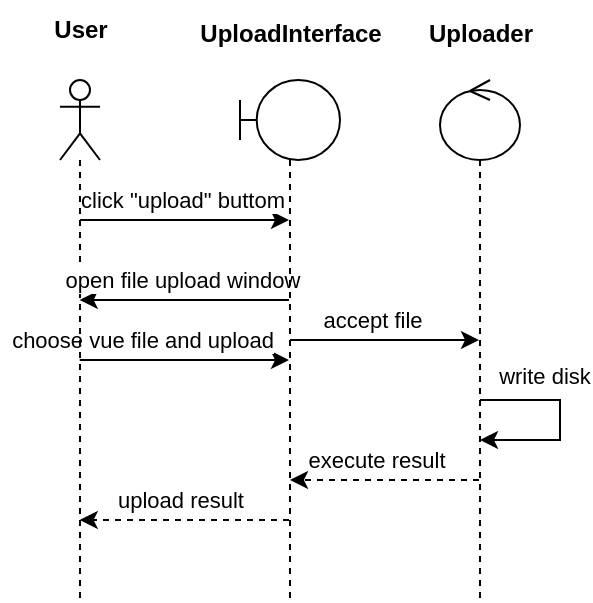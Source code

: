 <mxfile version="22.1.11" type="github">
  <diagram name="Page-1" id="9361dd3d-8414-5efd-6122-117bd74ce7a7">
    <mxGraphModel dx="1202" dy="444" grid="1" gridSize="10" guides="1" tooltips="1" connect="1" arrows="1" fold="1" page="0" pageScale="1.5" pageWidth="826" pageHeight="1169" background="none" math="0" shadow="0">
      <root>
        <mxCell id="0" />
        <mxCell id="1" parent="0" />
        <mxCell id="3TMiL__M-qgC8OwHEb_4-90" style="edgeStyle=orthogonalEdgeStyle;rounded=0;orthogonalLoop=1;jettySize=auto;html=1;curved=0;" edge="1" parent="1" source="3TMiL__M-qgC8OwHEb_4-94" target="3TMiL__M-qgC8OwHEb_4-101">
          <mxGeometry relative="1" as="geometry">
            <Array as="points">
              <mxPoint x="-140" y="320" />
              <mxPoint x="-140" y="320" />
            </Array>
          </mxGeometry>
        </mxCell>
        <mxCell id="3TMiL__M-qgC8OwHEb_4-91" value="click &quot;upload&quot; buttom" style="edgeLabel;html=1;align=center;verticalAlign=middle;resizable=0;points=[];" vertex="1" connectable="0" parent="3TMiL__M-qgC8OwHEb_4-90">
          <mxGeometry x="-0.259" y="4" relative="1" as="geometry">
            <mxPoint x="12" y="-6" as="offset" />
          </mxGeometry>
        </mxCell>
        <mxCell id="3TMiL__M-qgC8OwHEb_4-92" style="edgeStyle=orthogonalEdgeStyle;rounded=0;orthogonalLoop=1;jettySize=auto;html=1;curved=0;" edge="1" parent="1">
          <mxGeometry relative="1" as="geometry">
            <mxPoint x="-210.145" y="390.0" as="sourcePoint" />
            <mxPoint x="-105.5" y="390.0" as="targetPoint" />
          </mxGeometry>
        </mxCell>
        <mxCell id="3TMiL__M-qgC8OwHEb_4-93" value="choose vue file and upload" style="edgeLabel;html=1;align=center;verticalAlign=middle;resizable=0;points=[];" vertex="1" connectable="0" parent="3TMiL__M-qgC8OwHEb_4-92">
          <mxGeometry x="-0.134" y="3" relative="1" as="geometry">
            <mxPoint x="-15" y="-7" as="offset" />
          </mxGeometry>
        </mxCell>
        <mxCell id="3TMiL__M-qgC8OwHEb_4-94" value="" style="shape=umlLifeline;perimeter=lifelinePerimeter;whiteSpace=wrap;html=1;container=1;dropTarget=0;collapsible=0;recursiveResize=0;outlineConnect=0;portConstraint=eastwest;newEdgeStyle={&quot;curved&quot;:0,&quot;rounded&quot;:0};participant=umlActor;" vertex="1" parent="1">
          <mxGeometry x="-220" y="250" width="20" height="260" as="geometry" />
        </mxCell>
        <mxCell id="3TMiL__M-qgC8OwHEb_4-95" style="edgeStyle=orthogonalEdgeStyle;rounded=0;orthogonalLoop=1;jettySize=auto;html=1;curved=0;" edge="1" parent="1">
          <mxGeometry relative="1" as="geometry">
            <mxPoint x="-105.5" y="360.0" as="sourcePoint" />
            <mxPoint x="-210.145" y="360.0" as="targetPoint" />
          </mxGeometry>
        </mxCell>
        <mxCell id="3TMiL__M-qgC8OwHEb_4-96" value="open file upload window" style="edgeLabel;html=1;align=center;verticalAlign=middle;resizable=0;points=[];" vertex="1" connectable="0" parent="3TMiL__M-qgC8OwHEb_4-95">
          <mxGeometry x="0.146" y="2" relative="1" as="geometry">
            <mxPoint x="6" y="-12" as="offset" />
          </mxGeometry>
        </mxCell>
        <mxCell id="3TMiL__M-qgC8OwHEb_4-97" style="edgeStyle=orthogonalEdgeStyle;rounded=0;orthogonalLoop=1;jettySize=auto;html=1;curved=0;" edge="1" parent="1" source="3TMiL__M-qgC8OwHEb_4-101" target="3TMiL__M-qgC8OwHEb_4-107">
          <mxGeometry relative="1" as="geometry" />
        </mxCell>
        <mxCell id="3TMiL__M-qgC8OwHEb_4-98" value="accept file" style="edgeLabel;html=1;align=center;verticalAlign=middle;resizable=0;points=[];" vertex="1" connectable="0" parent="3TMiL__M-qgC8OwHEb_4-97">
          <mxGeometry x="0.277" relative="1" as="geometry">
            <mxPoint x="-20" y="-10" as="offset" />
          </mxGeometry>
        </mxCell>
        <mxCell id="3TMiL__M-qgC8OwHEb_4-99" style="edgeStyle=orthogonalEdgeStyle;rounded=0;orthogonalLoop=1;jettySize=auto;html=1;curved=0;dashed=1;" edge="1" parent="1">
          <mxGeometry relative="1" as="geometry">
            <mxPoint x="-105.5" y="470.0" as="sourcePoint" />
            <mxPoint x="-210.145" y="470.0" as="targetPoint" />
          </mxGeometry>
        </mxCell>
        <mxCell id="3TMiL__M-qgC8OwHEb_4-100" value="upload result" style="edgeLabel;html=1;align=center;verticalAlign=middle;resizable=0;points=[];" vertex="1" connectable="0" parent="3TMiL__M-qgC8OwHEb_4-99">
          <mxGeometry x="-0.021" y="-1" relative="1" as="geometry">
            <mxPoint x="-4" y="-9" as="offset" />
          </mxGeometry>
        </mxCell>
        <mxCell id="3TMiL__M-qgC8OwHEb_4-101" value="" style="shape=umlLifeline;perimeter=lifelinePerimeter;whiteSpace=wrap;html=1;container=1;dropTarget=0;collapsible=0;recursiveResize=0;outlineConnect=0;portConstraint=eastwest;newEdgeStyle={&quot;curved&quot;:0,&quot;rounded&quot;:0};participant=umlBoundary;" vertex="1" parent="1">
          <mxGeometry x="-130" y="250" width="50" height="260" as="geometry" />
        </mxCell>
        <mxCell id="3TMiL__M-qgC8OwHEb_4-102" value="User" style="text;align=center;fontStyle=1;verticalAlign=middle;spacingLeft=3;spacingRight=3;strokeColor=none;rotatable=0;points=[[0,0.5],[1,0.5]];portConstraint=eastwest;html=1;" vertex="1" parent="1">
          <mxGeometry x="-250" y="210" width="80" height="30" as="geometry" />
        </mxCell>
        <mxCell id="3TMiL__M-qgC8OwHEb_4-103" style="edgeStyle=orthogonalEdgeStyle;rounded=0;orthogonalLoop=1;jettySize=auto;html=1;curved=0;" edge="1" parent="1" target="3TMiL__M-qgC8OwHEb_4-107" source="3TMiL__M-qgC8OwHEb_4-107">
          <mxGeometry relative="1" as="geometry">
            <mxPoint x="-10.5" y="410.0" as="sourcePoint" />
            <mxPoint x="-10.145" y="450.0" as="targetPoint" />
            <Array as="points">
              <mxPoint x="30" y="410" />
              <mxPoint x="30" y="430" />
            </Array>
          </mxGeometry>
        </mxCell>
        <mxCell id="3TMiL__M-qgC8OwHEb_4-104" value="write disk" style="edgeLabel;html=1;align=center;verticalAlign=middle;resizable=0;points=[];" vertex="1" connectable="0" parent="3TMiL__M-qgC8OwHEb_4-103">
          <mxGeometry x="0.192" y="2" relative="1" as="geometry">
            <mxPoint x="-10" y="-32" as="offset" />
          </mxGeometry>
        </mxCell>
        <mxCell id="3TMiL__M-qgC8OwHEb_4-105" style="edgeStyle=orthogonalEdgeStyle;rounded=0;orthogonalLoop=1;jettySize=auto;html=1;curved=0;dashed=1;" edge="1" parent="1" source="3TMiL__M-qgC8OwHEb_4-107" target="3TMiL__M-qgC8OwHEb_4-101">
          <mxGeometry relative="1" as="geometry">
            <Array as="points">
              <mxPoint x="-60" y="450" />
              <mxPoint x="-60" y="450" />
            </Array>
          </mxGeometry>
        </mxCell>
        <mxCell id="3TMiL__M-qgC8OwHEb_4-106" value="execute result" style="edgeLabel;html=1;align=center;verticalAlign=middle;resizable=0;points=[];" vertex="1" connectable="0" parent="3TMiL__M-qgC8OwHEb_4-105">
          <mxGeometry x="0.094" y="-1" relative="1" as="geometry">
            <mxPoint y="-9" as="offset" />
          </mxGeometry>
        </mxCell>
        <mxCell id="3TMiL__M-qgC8OwHEb_4-107" value="" style="shape=umlLifeline;perimeter=lifelinePerimeter;whiteSpace=wrap;html=1;container=1;dropTarget=0;collapsible=0;recursiveResize=0;outlineConnect=0;portConstraint=eastwest;newEdgeStyle={&quot;curved&quot;:0,&quot;rounded&quot;:0};participant=umlControl;" vertex="1" parent="1">
          <mxGeometry x="-30" y="250" width="40" height="260" as="geometry" />
        </mxCell>
        <mxCell id="3TMiL__M-qgC8OwHEb_4-108" value="UploadInterface" style="text;align=center;fontStyle=1;verticalAlign=middle;spacingLeft=3;spacingRight=3;strokeColor=none;rotatable=0;points=[[0,0.5],[1,0.5]];portConstraint=eastwest;html=1;" vertex="1" parent="1">
          <mxGeometry x="-145" y="214" width="80" height="26" as="geometry" />
        </mxCell>
        <mxCell id="3TMiL__M-qgC8OwHEb_4-109" value="Uploader" style="text;align=center;fontStyle=1;verticalAlign=middle;spacingLeft=3;spacingRight=3;strokeColor=none;rotatable=0;points=[[0,0.5],[1,0.5]];portConstraint=eastwest;html=1;" vertex="1" parent="1">
          <mxGeometry x="-50" y="214" width="80" height="26" as="geometry" />
        </mxCell>
      </root>
    </mxGraphModel>
  </diagram>
</mxfile>
